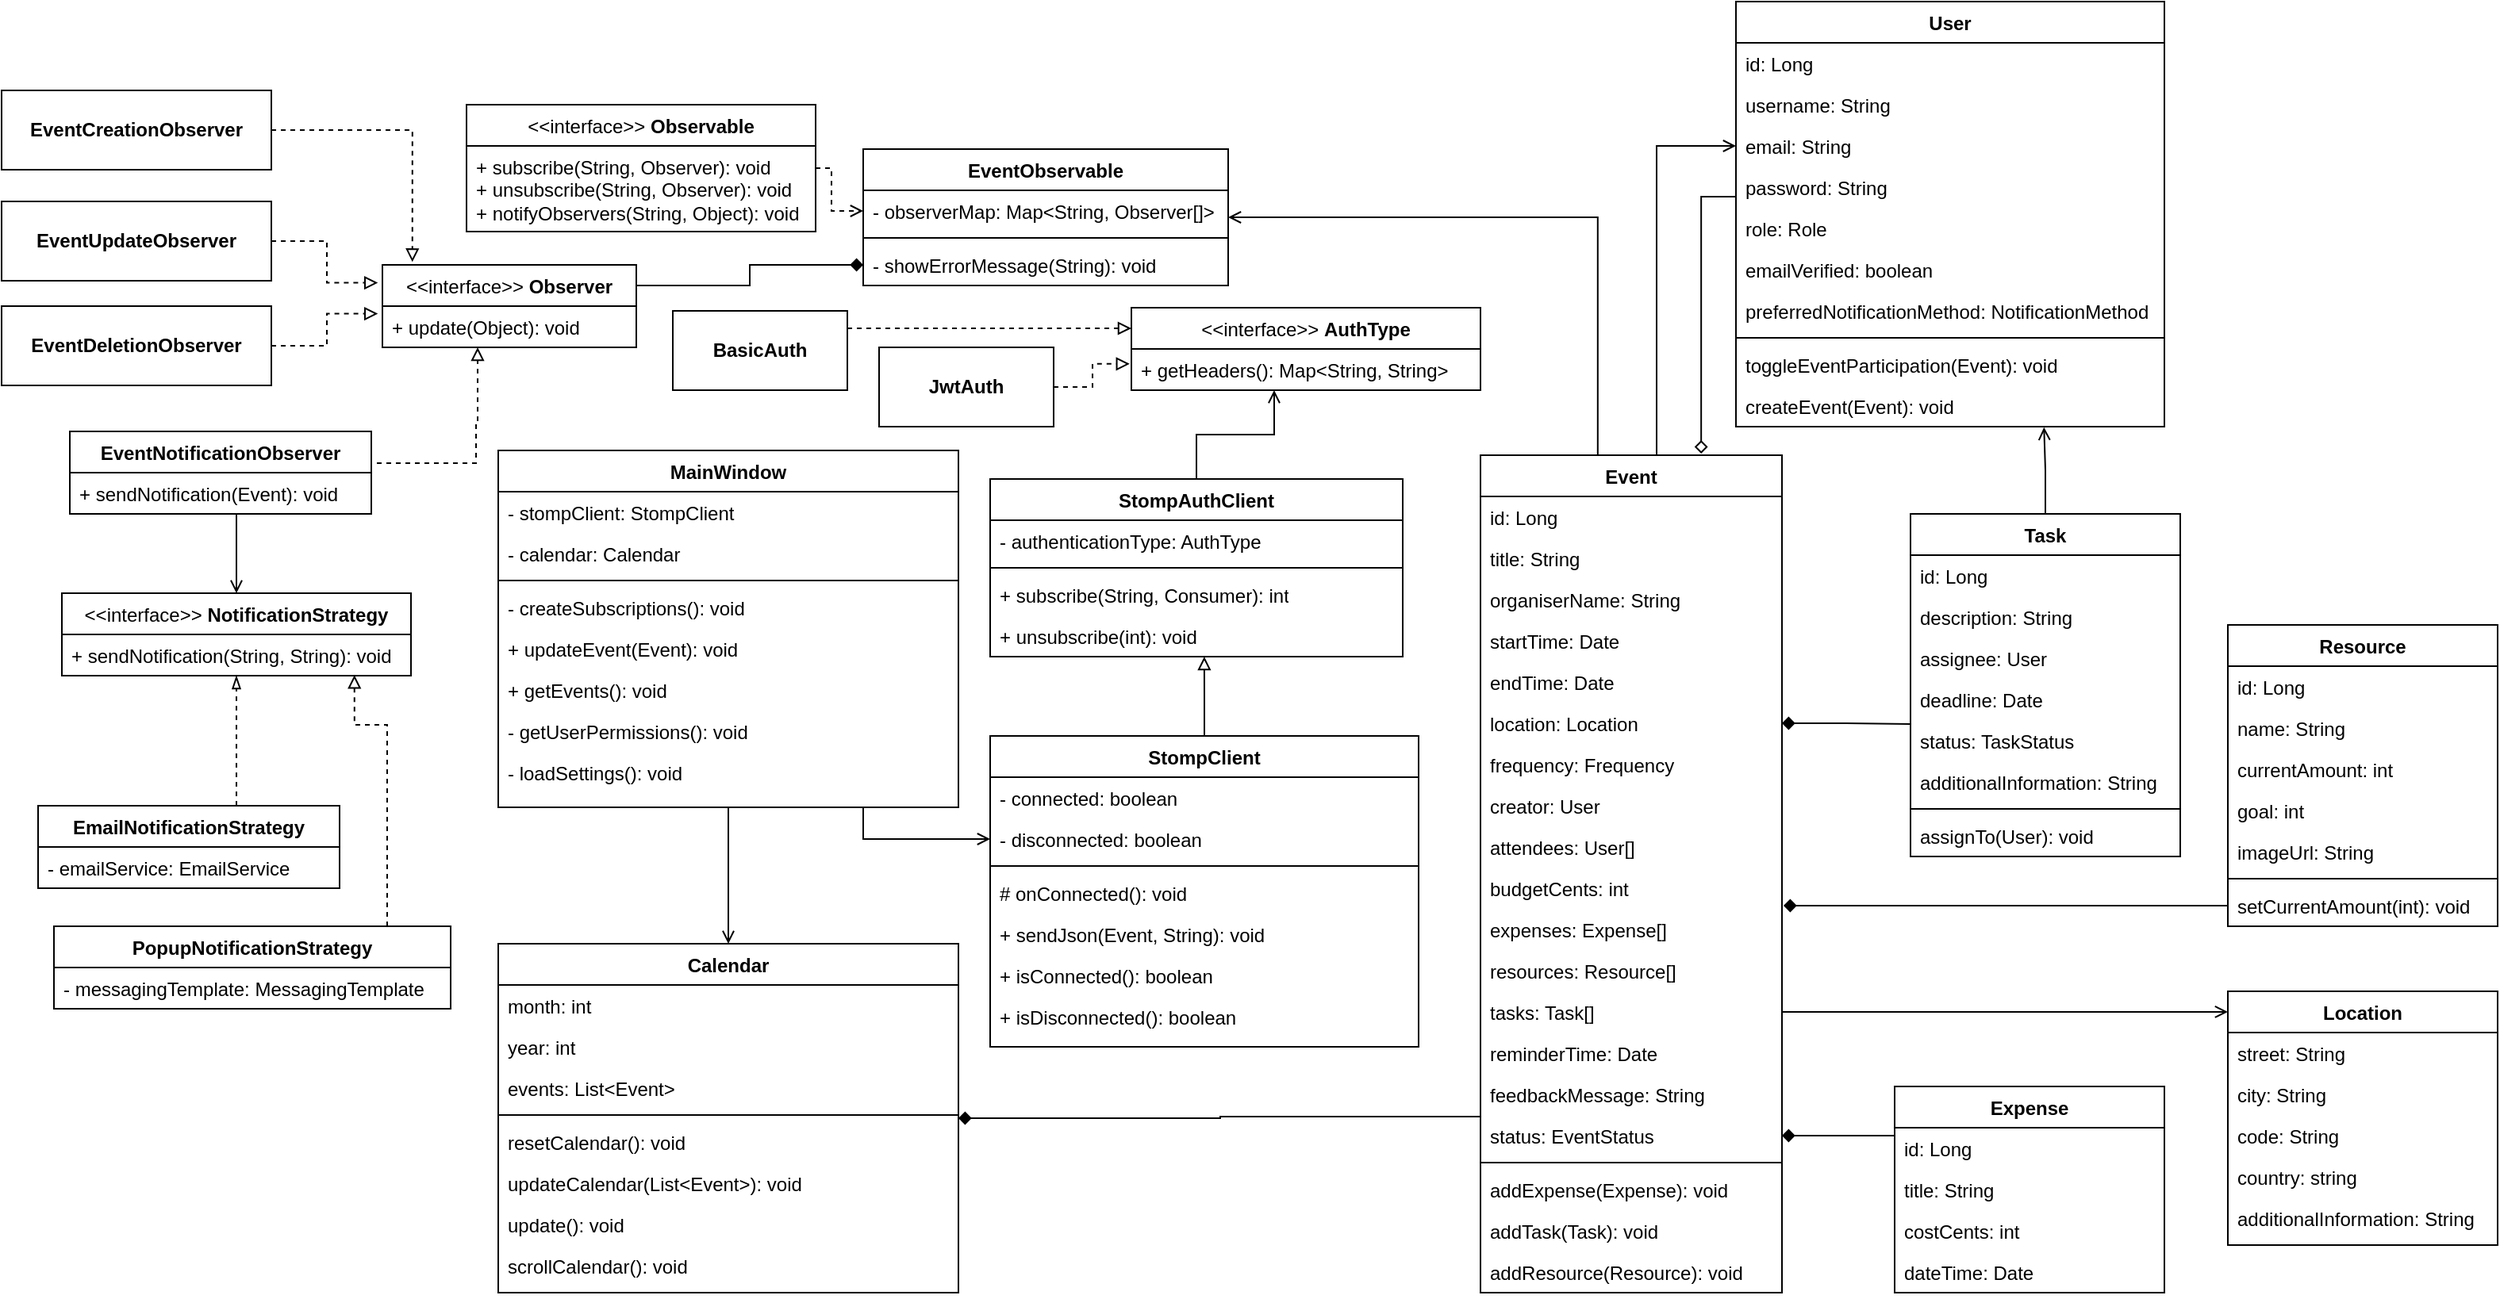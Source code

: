 <mxfile version="26.0.10">
  <diagram id="C5RBs43oDa-KdzZeNtuy" name="Page-1">
    <mxGraphModel dx="2399" dy="1800" grid="1" gridSize="10" guides="1" tooltips="1" connect="1" arrows="1" fold="1" page="1" pageScale="1" pageWidth="827" pageHeight="1169" math="0" shadow="0">
      <root>
        <mxCell id="WIyWlLk6GJQsqaUBKTNV-0" />
        <mxCell id="WIyWlLk6GJQsqaUBKTNV-1" parent="WIyWlLk6GJQsqaUBKTNV-0" />
        <mxCell id="zkfFHV4jXpPFQw0GAbJ--0" value="User" style="swimlane;fontStyle=1;align=center;verticalAlign=top;childLayout=stackLayout;horizontal=1;startSize=26;horizontalStack=0;resizeParent=1;resizeLast=0;collapsible=1;marginBottom=0;rounded=0;shadow=0;strokeWidth=1;" parent="WIyWlLk6GJQsqaUBKTNV-1" vertex="1">
          <mxGeometry x="500" y="-403" width="270" height="268" as="geometry">
            <mxRectangle x="570" y="-370" width="160" height="26" as="alternateBounds" />
          </mxGeometry>
        </mxCell>
        <mxCell id="zkfFHV4jXpPFQw0GAbJ--1" value="id: Long" style="text;align=left;verticalAlign=top;spacingLeft=4;spacingRight=4;overflow=hidden;rotatable=0;points=[[0,0.5],[1,0.5]];portConstraint=eastwest;" parent="zkfFHV4jXpPFQw0GAbJ--0" vertex="1">
          <mxGeometry y="26" width="270" height="26" as="geometry" />
        </mxCell>
        <mxCell id="zkfFHV4jXpPFQw0GAbJ--2" value="username: String" style="text;align=left;verticalAlign=top;spacingLeft=4;spacingRight=4;overflow=hidden;rotatable=0;points=[[0,0.5],[1,0.5]];portConstraint=eastwest;rounded=0;shadow=0;html=0;" parent="zkfFHV4jXpPFQw0GAbJ--0" vertex="1">
          <mxGeometry y="52" width="270" height="26" as="geometry" />
        </mxCell>
        <mxCell id="zkfFHV4jXpPFQw0GAbJ--3" value="email: String" style="text;align=left;verticalAlign=top;spacingLeft=4;spacingRight=4;overflow=hidden;rotatable=0;points=[[0,0.5],[1,0.5]];portConstraint=eastwest;rounded=0;shadow=0;html=0;" parent="zkfFHV4jXpPFQw0GAbJ--0" vertex="1">
          <mxGeometry y="78" width="270" height="26" as="geometry" />
        </mxCell>
        <mxCell id="4mM21U1lzPEmz8vS5IsW-0" value="password: String" style="text;align=left;verticalAlign=top;spacingLeft=4;spacingRight=4;overflow=hidden;rotatable=0;points=[[0,0.5],[1,0.5]];portConstraint=eastwest;rounded=0;shadow=0;html=0;" parent="zkfFHV4jXpPFQw0GAbJ--0" vertex="1">
          <mxGeometry y="104" width="270" height="26" as="geometry" />
        </mxCell>
        <mxCell id="4mM21U1lzPEmz8vS5IsW-1" value="role: Role" style="text;align=left;verticalAlign=top;spacingLeft=4;spacingRight=4;overflow=hidden;rotatable=0;points=[[0,0.5],[1,0.5]];portConstraint=eastwest;rounded=0;shadow=0;html=0;" parent="zkfFHV4jXpPFQw0GAbJ--0" vertex="1">
          <mxGeometry y="130" width="270" height="26" as="geometry" />
        </mxCell>
        <mxCell id="4mM21U1lzPEmz8vS5IsW-2" value="emailVerified: boolean" style="text;align=left;verticalAlign=top;spacingLeft=4;spacingRight=4;overflow=hidden;rotatable=0;points=[[0,0.5],[1,0.5]];portConstraint=eastwest;rounded=0;shadow=0;html=0;" parent="zkfFHV4jXpPFQw0GAbJ--0" vertex="1">
          <mxGeometry y="156" width="270" height="26" as="geometry" />
        </mxCell>
        <mxCell id="nwbpdE6zGNJVcm61ZE27-0" value="preferredNotificationMethod: NotificationMethod&#xa;" style="text;align=left;verticalAlign=top;spacingLeft=4;spacingRight=4;overflow=hidden;rotatable=0;points=[[0,0.5],[1,0.5]];portConstraint=eastwest;rounded=0;shadow=0;html=0;" parent="zkfFHV4jXpPFQw0GAbJ--0" vertex="1">
          <mxGeometry y="182" width="270" height="26" as="geometry" />
        </mxCell>
        <mxCell id="4mM21U1lzPEmz8vS5IsW-81" value="" style="line;strokeWidth=1;fillColor=none;align=left;verticalAlign=middle;spacingTop=-1;spacingLeft=3;spacingRight=3;rotatable=0;labelPosition=right;points=[];portConstraint=eastwest;" parent="zkfFHV4jXpPFQw0GAbJ--0" vertex="1">
          <mxGeometry y="208" width="270" height="8" as="geometry" />
        </mxCell>
        <mxCell id="4mM21U1lzPEmz8vS5IsW-79" value="toggleEventParticipation(Event): void" style="text;align=left;verticalAlign=top;spacingLeft=4;spacingRight=4;overflow=hidden;rotatable=0;points=[[0,0.5],[1,0.5]];portConstraint=eastwest;rounded=0;shadow=0;html=0;" parent="zkfFHV4jXpPFQw0GAbJ--0" vertex="1">
          <mxGeometry y="216" width="270" height="26" as="geometry" />
        </mxCell>
        <mxCell id="4mM21U1lzPEmz8vS5IsW-84" value="createEvent(Event): void" style="text;align=left;verticalAlign=top;spacingLeft=4;spacingRight=4;overflow=hidden;rotatable=0;points=[[0,0.5],[1,0.5]];portConstraint=eastwest;rounded=0;shadow=0;html=0;" parent="zkfFHV4jXpPFQw0GAbJ--0" vertex="1">
          <mxGeometry y="242" width="270" height="26" as="geometry" />
        </mxCell>
        <mxCell id="nwbpdE6zGNJVcm61ZE27-65" style="edgeStyle=orthogonalEdgeStyle;rounded=0;orthogonalLoop=1;jettySize=auto;html=1;entryX=0;entryY=0.5;entryDx=0;entryDy=0;endArrow=open;endFill=0;" parent="WIyWlLk6GJQsqaUBKTNV-1" source="zkfFHV4jXpPFQw0GAbJ--17" target="zkfFHV4jXpPFQw0GAbJ--3" edge="1">
          <mxGeometry relative="1" as="geometry">
            <Array as="points">
              <mxPoint x="450" y="-312" />
            </Array>
          </mxGeometry>
        </mxCell>
        <mxCell id="zkfFHV4jXpPFQw0GAbJ--17" value="Event" style="swimlane;fontStyle=1;align=center;verticalAlign=top;childLayout=stackLayout;horizontal=1;startSize=26;horizontalStack=0;resizeParent=1;resizeLast=0;collapsible=1;marginBottom=0;rounded=0;shadow=0;strokeWidth=1;" parent="WIyWlLk6GJQsqaUBKTNV-1" vertex="1">
          <mxGeometry x="339" y="-117" width="190" height="528" as="geometry">
            <mxRectangle x="550" y="140" width="160" height="26" as="alternateBounds" />
          </mxGeometry>
        </mxCell>
        <mxCell id="zkfFHV4jXpPFQw0GAbJ--18" value="id: Long" style="text;align=left;verticalAlign=top;spacingLeft=4;spacingRight=4;overflow=hidden;rotatable=0;points=[[0,0.5],[1,0.5]];portConstraint=eastwest;" parent="zkfFHV4jXpPFQw0GAbJ--17" vertex="1">
          <mxGeometry y="26" width="190" height="26" as="geometry" />
        </mxCell>
        <mxCell id="zkfFHV4jXpPFQw0GAbJ--19" value="title: String" style="text;align=left;verticalAlign=top;spacingLeft=4;spacingRight=4;overflow=hidden;rotatable=0;points=[[0,0.5],[1,0.5]];portConstraint=eastwest;rounded=0;shadow=0;html=0;" parent="zkfFHV4jXpPFQw0GAbJ--17" vertex="1">
          <mxGeometry y="52" width="190" height="26" as="geometry" />
        </mxCell>
        <mxCell id="4mM21U1lzPEmz8vS5IsW-23" value="organiserName: String" style="text;align=left;verticalAlign=top;spacingLeft=4;spacingRight=4;overflow=hidden;rotatable=0;points=[[0,0.5],[1,0.5]];portConstraint=eastwest;rounded=0;shadow=0;html=0;" parent="zkfFHV4jXpPFQw0GAbJ--17" vertex="1">
          <mxGeometry y="78" width="190" height="26" as="geometry" />
        </mxCell>
        <mxCell id="zkfFHV4jXpPFQw0GAbJ--20" value="startTime: Date" style="text;align=left;verticalAlign=top;spacingLeft=4;spacingRight=4;overflow=hidden;rotatable=0;points=[[0,0.5],[1,0.5]];portConstraint=eastwest;rounded=0;shadow=0;html=0;" parent="zkfFHV4jXpPFQw0GAbJ--17" vertex="1">
          <mxGeometry y="104" width="190" height="26" as="geometry" />
        </mxCell>
        <mxCell id="zkfFHV4jXpPFQw0GAbJ--21" value="endTime: Date" style="text;align=left;verticalAlign=top;spacingLeft=4;spacingRight=4;overflow=hidden;rotatable=0;points=[[0,0.5],[1,0.5]];portConstraint=eastwest;rounded=0;shadow=0;html=0;" parent="zkfFHV4jXpPFQw0GAbJ--17" vertex="1">
          <mxGeometry y="130" width="190" height="26" as="geometry" />
        </mxCell>
        <mxCell id="4mM21U1lzPEmz8vS5IsW-100" value="location: Location" style="text;align=left;verticalAlign=top;spacingLeft=4;spacingRight=4;overflow=hidden;rotatable=0;points=[[0,0.5],[1,0.5]];portConstraint=eastwest;rounded=0;shadow=0;html=0;" parent="zkfFHV4jXpPFQw0GAbJ--17" vertex="1">
          <mxGeometry y="156" width="190" height="26" as="geometry" />
        </mxCell>
        <mxCell id="zkfFHV4jXpPFQw0GAbJ--22" value="frequency: Frequency" style="text;align=left;verticalAlign=top;spacingLeft=4;spacingRight=4;overflow=hidden;rotatable=0;points=[[0,0.5],[1,0.5]];portConstraint=eastwest;rounded=0;shadow=0;html=0;" parent="zkfFHV4jXpPFQw0GAbJ--17" vertex="1">
          <mxGeometry y="182" width="190" height="26" as="geometry" />
        </mxCell>
        <mxCell id="4mM21U1lzPEmz8vS5IsW-93" value="creator: User" style="text;align=left;verticalAlign=top;spacingLeft=4;spacingRight=4;overflow=hidden;rotatable=0;points=[[0,0.5],[1,0.5]];portConstraint=eastwest;rounded=0;shadow=0;html=0;" parent="zkfFHV4jXpPFQw0GAbJ--17" vertex="1">
          <mxGeometry y="208" width="190" height="26" as="geometry" />
        </mxCell>
        <mxCell id="4mM21U1lzPEmz8vS5IsW-95" value="attendees: User[]&#xa;" style="text;align=left;verticalAlign=top;spacingLeft=4;spacingRight=4;overflow=hidden;rotatable=0;points=[[0,0.5],[1,0.5]];portConstraint=eastwest;rounded=0;shadow=0;html=0;" parent="zkfFHV4jXpPFQw0GAbJ--17" vertex="1">
          <mxGeometry y="234" width="190" height="26" as="geometry" />
        </mxCell>
        <mxCell id="4mM21U1lzPEmz8vS5IsW-21" value="budgetCents: int" style="text;align=left;verticalAlign=top;spacingLeft=4;spacingRight=4;overflow=hidden;rotatable=0;points=[[0,0.5],[1,0.5]];portConstraint=eastwest;rounded=0;shadow=0;html=0;" parent="zkfFHV4jXpPFQw0GAbJ--17" vertex="1">
          <mxGeometry y="260" width="190" height="26" as="geometry" />
        </mxCell>
        <mxCell id="4mM21U1lzPEmz8vS5IsW-96" value="expenses: Expense[]" style="text;align=left;verticalAlign=top;spacingLeft=4;spacingRight=4;overflow=hidden;rotatable=0;points=[[0,0.5],[1,0.5]];portConstraint=eastwest;rounded=0;shadow=0;html=0;" parent="zkfFHV4jXpPFQw0GAbJ--17" vertex="1">
          <mxGeometry y="286" width="190" height="26" as="geometry" />
        </mxCell>
        <mxCell id="4mM21U1lzPEmz8vS5IsW-97" value="resources: Resource[]" style="text;align=left;verticalAlign=top;spacingLeft=4;spacingRight=4;overflow=hidden;rotatable=0;points=[[0,0.5],[1,0.5]];portConstraint=eastwest;rounded=0;shadow=0;html=0;" parent="zkfFHV4jXpPFQw0GAbJ--17" vertex="1">
          <mxGeometry y="312" width="190" height="26" as="geometry" />
        </mxCell>
        <mxCell id="4mM21U1lzPEmz8vS5IsW-98" value="tasks: Task[]" style="text;align=left;verticalAlign=top;spacingLeft=4;spacingRight=4;overflow=hidden;rotatable=0;points=[[0,0.5],[1,0.5]];portConstraint=eastwest;rounded=0;shadow=0;html=0;" parent="zkfFHV4jXpPFQw0GAbJ--17" vertex="1">
          <mxGeometry y="338" width="190" height="26" as="geometry" />
        </mxCell>
        <mxCell id="4mM21U1lzPEmz8vS5IsW-26" value="reminderTime: Date" style="text;align=left;verticalAlign=top;spacingLeft=4;spacingRight=4;overflow=hidden;rotatable=0;points=[[0,0.5],[1,0.5]];portConstraint=eastwest;rounded=0;shadow=0;html=0;" parent="zkfFHV4jXpPFQw0GAbJ--17" vertex="1">
          <mxGeometry y="364" width="190" height="26" as="geometry" />
        </mxCell>
        <mxCell id="4mM21U1lzPEmz8vS5IsW-27" value="feedbackMessage: String" style="text;align=left;verticalAlign=top;spacingLeft=4;spacingRight=4;overflow=hidden;rotatable=0;points=[[0,0.5],[1,0.5]];portConstraint=eastwest;rounded=0;shadow=0;html=0;" parent="zkfFHV4jXpPFQw0GAbJ--17" vertex="1">
          <mxGeometry y="390" width="190" height="26" as="geometry" />
        </mxCell>
        <mxCell id="4mM21U1lzPEmz8vS5IsW-28" value="status: EventStatus" style="text;align=left;verticalAlign=top;spacingLeft=4;spacingRight=4;overflow=hidden;rotatable=0;points=[[0,0.5],[1,0.5]];portConstraint=eastwest;rounded=0;shadow=0;html=0;" parent="zkfFHV4jXpPFQw0GAbJ--17" vertex="1">
          <mxGeometry y="416" width="190" height="26" as="geometry" />
        </mxCell>
        <mxCell id="4mM21U1lzPEmz8vS5IsW-88" value="" style="line;strokeWidth=1;fillColor=none;align=left;verticalAlign=middle;spacingTop=-1;spacingLeft=3;spacingRight=3;rotatable=0;labelPosition=right;points=[];portConstraint=eastwest;" parent="zkfFHV4jXpPFQw0GAbJ--17" vertex="1">
          <mxGeometry y="442" width="190" height="8" as="geometry" />
        </mxCell>
        <mxCell id="4mM21U1lzPEmz8vS5IsW-87" value="addExpense(Expense): void" style="text;align=left;verticalAlign=top;spacingLeft=4;spacingRight=4;overflow=hidden;rotatable=0;points=[[0,0.5],[1,0.5]];portConstraint=eastwest;rounded=0;shadow=0;html=0;" parent="zkfFHV4jXpPFQw0GAbJ--17" vertex="1">
          <mxGeometry y="450" width="190" height="26" as="geometry" />
        </mxCell>
        <mxCell id="4mM21U1lzPEmz8vS5IsW-89" value="addTask(Task): void" style="text;align=left;verticalAlign=top;spacingLeft=4;spacingRight=4;overflow=hidden;rotatable=0;points=[[0,0.5],[1,0.5]];portConstraint=eastwest;rounded=0;shadow=0;html=0;" parent="zkfFHV4jXpPFQw0GAbJ--17" vertex="1">
          <mxGeometry y="476" width="190" height="26" as="geometry" />
        </mxCell>
        <mxCell id="4mM21U1lzPEmz8vS5IsW-90" value="addResource(Resource): void" style="text;align=left;verticalAlign=top;spacingLeft=4;spacingRight=4;overflow=hidden;rotatable=0;points=[[0,0.5],[1,0.5]];portConstraint=eastwest;rounded=0;shadow=0;html=0;" parent="zkfFHV4jXpPFQw0GAbJ--17" vertex="1">
          <mxGeometry y="502" width="190" height="26" as="geometry" />
        </mxCell>
        <mxCell id="zkfFHV4jXpPFQw0GAbJ--26" value="" style="endArrow=diamond;shadow=0;strokeWidth=1;rounded=0;curved=0;endFill=0;edgeStyle=elbowEdgeStyle;elbow=vertical;startArrow=none;startFill=0;entryX=0.732;entryY=-0.002;entryDx=0;entryDy=0;entryPerimeter=0;" parent="WIyWlLk6GJQsqaUBKTNV-1" target="zkfFHV4jXpPFQw0GAbJ--17" edge="1">
          <mxGeometry x="0.5" y="41" relative="1" as="geometry">
            <mxPoint x="500" y="-280" as="sourcePoint" />
            <mxPoint x="540" y="192" as="targetPoint" />
            <mxPoint x="-40" y="32" as="offset" />
            <Array as="points">
              <mxPoint x="490" y="-280" />
            </Array>
          </mxGeometry>
        </mxCell>
        <mxCell id="4mM21U1lzPEmz8vS5IsW-12" value="Location" style="swimlane;fontStyle=1;align=center;verticalAlign=top;childLayout=stackLayout;horizontal=1;startSize=26;horizontalStack=0;resizeParent=1;resizeLast=0;collapsible=1;marginBottom=0;rounded=0;shadow=0;strokeWidth=1;" parent="WIyWlLk6GJQsqaUBKTNV-1" vertex="1">
          <mxGeometry x="810" y="221" width="170" height="160" as="geometry">
            <mxRectangle x="550" y="140" width="160" height="26" as="alternateBounds" />
          </mxGeometry>
        </mxCell>
        <mxCell id="4mM21U1lzPEmz8vS5IsW-13" value="street: String" style="text;align=left;verticalAlign=top;spacingLeft=4;spacingRight=4;overflow=hidden;rotatable=0;points=[[0,0.5],[1,0.5]];portConstraint=eastwest;" parent="4mM21U1lzPEmz8vS5IsW-12" vertex="1">
          <mxGeometry y="26" width="170" height="26" as="geometry" />
        </mxCell>
        <mxCell id="4mM21U1lzPEmz8vS5IsW-14" value="city: String" style="text;align=left;verticalAlign=top;spacingLeft=4;spacingRight=4;overflow=hidden;rotatable=0;points=[[0,0.5],[1,0.5]];portConstraint=eastwest;rounded=0;shadow=0;html=0;" parent="4mM21U1lzPEmz8vS5IsW-12" vertex="1">
          <mxGeometry y="52" width="170" height="26" as="geometry" />
        </mxCell>
        <mxCell id="4mM21U1lzPEmz8vS5IsW-16" value="code: String" style="text;align=left;verticalAlign=top;spacingLeft=4;spacingRight=4;overflow=hidden;rotatable=0;points=[[0,0.5],[1,0.5]];portConstraint=eastwest;rounded=0;shadow=0;html=0;" parent="4mM21U1lzPEmz8vS5IsW-12" vertex="1">
          <mxGeometry y="78" width="170" height="26" as="geometry" />
        </mxCell>
        <mxCell id="4mM21U1lzPEmz8vS5IsW-17" value="country: string" style="text;align=left;verticalAlign=top;spacingLeft=4;spacingRight=4;overflow=hidden;rotatable=0;points=[[0,0.5],[1,0.5]];portConstraint=eastwest;rounded=0;shadow=0;html=0;" parent="4mM21U1lzPEmz8vS5IsW-12" vertex="1">
          <mxGeometry y="104" width="170" height="26" as="geometry" />
        </mxCell>
        <mxCell id="4mM21U1lzPEmz8vS5IsW-15" value="additionalInformation: String" style="text;align=left;verticalAlign=top;spacingLeft=4;spacingRight=4;overflow=hidden;rotatable=0;points=[[0,0.5],[1,0.5]];portConstraint=eastwest;rounded=0;shadow=0;html=0;" parent="4mM21U1lzPEmz8vS5IsW-12" vertex="1">
          <mxGeometry y="130" width="170" height="26" as="geometry" />
        </mxCell>
        <mxCell id="4mM21U1lzPEmz8vS5IsW-32" value="Resource" style="swimlane;fontStyle=1;align=center;verticalAlign=top;childLayout=stackLayout;horizontal=1;startSize=26;horizontalStack=0;resizeParent=1;resizeLast=0;collapsible=1;marginBottom=0;rounded=0;shadow=0;strokeWidth=1;" parent="WIyWlLk6GJQsqaUBKTNV-1" vertex="1">
          <mxGeometry x="810" y="-10" width="170" height="190" as="geometry">
            <mxRectangle x="550" y="140" width="160" height="26" as="alternateBounds" />
          </mxGeometry>
        </mxCell>
        <mxCell id="4mM21U1lzPEmz8vS5IsW-33" value="id: Long" style="text;align=left;verticalAlign=top;spacingLeft=4;spacingRight=4;overflow=hidden;rotatable=0;points=[[0,0.5],[1,0.5]];portConstraint=eastwest;" parent="4mM21U1lzPEmz8vS5IsW-32" vertex="1">
          <mxGeometry y="26" width="170" height="26" as="geometry" />
        </mxCell>
        <mxCell id="4mM21U1lzPEmz8vS5IsW-34" value="name: String" style="text;align=left;verticalAlign=top;spacingLeft=4;spacingRight=4;overflow=hidden;rotatable=0;points=[[0,0.5],[1,0.5]];portConstraint=eastwest;rounded=0;shadow=0;html=0;" parent="4mM21U1lzPEmz8vS5IsW-32" vertex="1">
          <mxGeometry y="52" width="170" height="26" as="geometry" />
        </mxCell>
        <mxCell id="4mM21U1lzPEmz8vS5IsW-35" value="currentAmount: int" style="text;align=left;verticalAlign=top;spacingLeft=4;spacingRight=4;overflow=hidden;rotatable=0;points=[[0,0.5],[1,0.5]];portConstraint=eastwest;rounded=0;shadow=0;html=0;" parent="4mM21U1lzPEmz8vS5IsW-32" vertex="1">
          <mxGeometry y="78" width="170" height="26" as="geometry" />
        </mxCell>
        <mxCell id="4mM21U1lzPEmz8vS5IsW-36" value="goal: int" style="text;align=left;verticalAlign=top;spacingLeft=4;spacingRight=4;overflow=hidden;rotatable=0;points=[[0,0.5],[1,0.5]];portConstraint=eastwest;rounded=0;shadow=0;html=0;" parent="4mM21U1lzPEmz8vS5IsW-32" vertex="1">
          <mxGeometry y="104" width="170" height="26" as="geometry" />
        </mxCell>
        <mxCell id="4mM21U1lzPEmz8vS5IsW-37" value="imageUrl: String" style="text;align=left;verticalAlign=top;spacingLeft=4;spacingRight=4;overflow=hidden;rotatable=0;points=[[0,0.5],[1,0.5]];portConstraint=eastwest;rounded=0;shadow=0;html=0;" parent="4mM21U1lzPEmz8vS5IsW-32" vertex="1">
          <mxGeometry y="130" width="170" height="26" as="geometry" />
        </mxCell>
        <mxCell id="4mM21U1lzPEmz8vS5IsW-86" value="" style="line;strokeWidth=1;fillColor=none;align=left;verticalAlign=middle;spacingTop=-1;spacingLeft=3;spacingRight=3;rotatable=0;labelPosition=right;points=[];portConstraint=eastwest;" parent="4mM21U1lzPEmz8vS5IsW-32" vertex="1">
          <mxGeometry y="156" width="170" height="8" as="geometry" />
        </mxCell>
        <mxCell id="nwbpdE6zGNJVcm61ZE27-72" style="edgeStyle=orthogonalEdgeStyle;rounded=0;orthogonalLoop=1;jettySize=auto;html=1;endArrow=diamond;startFill=0;endFill=1;" parent="4mM21U1lzPEmz8vS5IsW-32" source="4mM21U1lzPEmz8vS5IsW-85" edge="1">
          <mxGeometry relative="1" as="geometry">
            <mxPoint x="-280" y="177" as="targetPoint" />
          </mxGeometry>
        </mxCell>
        <mxCell id="4mM21U1lzPEmz8vS5IsW-85" value="setCurrentAmount(int): void" style="text;align=left;verticalAlign=top;spacingLeft=4;spacingRight=4;overflow=hidden;rotatable=0;points=[[0,0.5],[1,0.5]];portConstraint=eastwest;rounded=0;shadow=0;html=0;" parent="4mM21U1lzPEmz8vS5IsW-32" vertex="1">
          <mxGeometry y="164" width="170" height="26" as="geometry" />
        </mxCell>
        <mxCell id="4mM21U1lzPEmz8vS5IsW-41" value="Expense" style="swimlane;fontStyle=1;align=center;verticalAlign=top;childLayout=stackLayout;horizontal=1;startSize=26;horizontalStack=0;resizeParent=1;resizeLast=0;collapsible=1;marginBottom=0;rounded=0;shadow=0;strokeWidth=1;" parent="WIyWlLk6GJQsqaUBKTNV-1" vertex="1">
          <mxGeometry x="600" y="281" width="170" height="130" as="geometry">
            <mxRectangle x="550" y="140" width="160" height="26" as="alternateBounds" />
          </mxGeometry>
        </mxCell>
        <mxCell id="4mM21U1lzPEmz8vS5IsW-42" value="id: Long" style="text;align=left;verticalAlign=top;spacingLeft=4;spacingRight=4;overflow=hidden;rotatable=0;points=[[0,0.5],[1,0.5]];portConstraint=eastwest;" parent="4mM21U1lzPEmz8vS5IsW-41" vertex="1">
          <mxGeometry y="26" width="170" height="26" as="geometry" />
        </mxCell>
        <mxCell id="4mM21U1lzPEmz8vS5IsW-43" value="title: String" style="text;align=left;verticalAlign=top;spacingLeft=4;spacingRight=4;overflow=hidden;rotatable=0;points=[[0,0.5],[1,0.5]];portConstraint=eastwest;rounded=0;shadow=0;html=0;" parent="4mM21U1lzPEmz8vS5IsW-41" vertex="1">
          <mxGeometry y="52" width="170" height="26" as="geometry" />
        </mxCell>
        <mxCell id="4mM21U1lzPEmz8vS5IsW-44" value="costCents: int" style="text;align=left;verticalAlign=top;spacingLeft=4;spacingRight=4;overflow=hidden;rotatable=0;points=[[0,0.5],[1,0.5]];portConstraint=eastwest;rounded=0;shadow=0;html=0;" parent="4mM21U1lzPEmz8vS5IsW-41" vertex="1">
          <mxGeometry y="78" width="170" height="26" as="geometry" />
        </mxCell>
        <mxCell id="4mM21U1lzPEmz8vS5IsW-45" value="dateTime: Date" style="text;align=left;verticalAlign=top;spacingLeft=4;spacingRight=4;overflow=hidden;rotatable=0;points=[[0,0.5],[1,0.5]];portConstraint=eastwest;rounded=0;shadow=0;html=0;" parent="4mM21U1lzPEmz8vS5IsW-41" vertex="1">
          <mxGeometry y="104" width="170" height="26" as="geometry" />
        </mxCell>
        <mxCell id="4mM21U1lzPEmz8vS5IsW-48" value="Task&#xa;" style="swimlane;fontStyle=1;align=center;verticalAlign=top;childLayout=stackLayout;horizontal=1;startSize=26;horizontalStack=0;resizeParent=1;resizeLast=0;collapsible=1;marginBottom=0;rounded=0;shadow=0;strokeWidth=1;" parent="WIyWlLk6GJQsqaUBKTNV-1" vertex="1">
          <mxGeometry x="610" y="-80" width="170" height="216" as="geometry">
            <mxRectangle x="550" y="140" width="160" height="26" as="alternateBounds" />
          </mxGeometry>
        </mxCell>
        <mxCell id="4mM21U1lzPEmz8vS5IsW-49" value="id: Long" style="text;align=left;verticalAlign=top;spacingLeft=4;spacingRight=4;overflow=hidden;rotatable=0;points=[[0,0.5],[1,0.5]];portConstraint=eastwest;" parent="4mM21U1lzPEmz8vS5IsW-48" vertex="1">
          <mxGeometry y="26" width="170" height="26" as="geometry" />
        </mxCell>
        <mxCell id="4mM21U1lzPEmz8vS5IsW-50" value="description: String" style="text;align=left;verticalAlign=top;spacingLeft=4;spacingRight=4;overflow=hidden;rotatable=0;points=[[0,0.5],[1,0.5]];portConstraint=eastwest;rounded=0;shadow=0;html=0;" parent="4mM21U1lzPEmz8vS5IsW-48" vertex="1">
          <mxGeometry y="52" width="170" height="26" as="geometry" />
        </mxCell>
        <mxCell id="4mM21U1lzPEmz8vS5IsW-99" value="assignee: User" style="text;align=left;verticalAlign=top;spacingLeft=4;spacingRight=4;overflow=hidden;rotatable=0;points=[[0,0.5],[1,0.5]];portConstraint=eastwest;rounded=0;shadow=0;html=0;" parent="4mM21U1lzPEmz8vS5IsW-48" vertex="1">
          <mxGeometry y="78" width="170" height="26" as="geometry" />
        </mxCell>
        <mxCell id="4mM21U1lzPEmz8vS5IsW-51" value="deadline: Date" style="text;align=left;verticalAlign=top;spacingLeft=4;spacingRight=4;overflow=hidden;rotatable=0;points=[[0,0.5],[1,0.5]];portConstraint=eastwest;rounded=0;shadow=0;html=0;" parent="4mM21U1lzPEmz8vS5IsW-48" vertex="1">
          <mxGeometry y="104" width="170" height="26" as="geometry" />
        </mxCell>
        <mxCell id="4mM21U1lzPEmz8vS5IsW-52" value="status: TaskStatus" style="text;align=left;verticalAlign=top;spacingLeft=4;spacingRight=4;overflow=hidden;rotatable=0;points=[[0,0.5],[1,0.5]];portConstraint=eastwest;rounded=0;shadow=0;html=0;" parent="4mM21U1lzPEmz8vS5IsW-48" vertex="1">
          <mxGeometry y="130" width="170" height="26" as="geometry" />
        </mxCell>
        <mxCell id="4mM21U1lzPEmz8vS5IsW-57" value="additionalInformation: String" style="text;align=left;verticalAlign=top;spacingLeft=4;spacingRight=4;overflow=hidden;rotatable=0;points=[[0,0.5],[1,0.5]];portConstraint=eastwest;rounded=0;shadow=0;html=0;" parent="4mM21U1lzPEmz8vS5IsW-48" vertex="1">
          <mxGeometry y="156" width="170" height="26" as="geometry" />
        </mxCell>
        <mxCell id="4mM21U1lzPEmz8vS5IsW-83" value="" style="line;strokeWidth=1;fillColor=none;align=left;verticalAlign=middle;spacingTop=-1;spacingLeft=3;spacingRight=3;rotatable=0;labelPosition=right;points=[];portConstraint=eastwest;" parent="4mM21U1lzPEmz8vS5IsW-48" vertex="1">
          <mxGeometry y="182" width="170" height="8" as="geometry" />
        </mxCell>
        <mxCell id="4mM21U1lzPEmz8vS5IsW-82" value="assignTo(User): void" style="text;align=left;verticalAlign=top;spacingLeft=4;spacingRight=4;overflow=hidden;rotatable=0;points=[[0,0.5],[1,0.5]];portConstraint=eastwest;rounded=0;shadow=0;html=0;" parent="4mM21U1lzPEmz8vS5IsW-48" vertex="1">
          <mxGeometry y="190" width="170" height="26" as="geometry" />
        </mxCell>
        <mxCell id="4mM21U1lzPEmz8vS5IsW-104" value="StompClient" style="swimlane;fontStyle=1;align=center;verticalAlign=top;childLayout=stackLayout;horizontal=1;startSize=26;horizontalStack=0;resizeParent=1;resizeLast=0;collapsible=1;marginBottom=0;rounded=0;shadow=0;strokeWidth=1;" parent="WIyWlLk6GJQsqaUBKTNV-1" vertex="1">
          <mxGeometry x="30" y="60" width="270" height="196" as="geometry">
            <mxRectangle x="550" y="140" width="160" height="26" as="alternateBounds" />
          </mxGeometry>
        </mxCell>
        <mxCell id="4mM21U1lzPEmz8vS5IsW-105" value="- connected: boolean" style="text;align=left;verticalAlign=top;spacingLeft=4;spacingRight=4;overflow=hidden;rotatable=0;points=[[0,0.5],[1,0.5]];portConstraint=eastwest;" parent="4mM21U1lzPEmz8vS5IsW-104" vertex="1">
          <mxGeometry y="26" width="270" height="26" as="geometry" />
        </mxCell>
        <mxCell id="4mM21U1lzPEmz8vS5IsW-106" value="- disconnected: boolean" style="text;align=left;verticalAlign=top;spacingLeft=4;spacingRight=4;overflow=hidden;rotatable=0;points=[[0,0.5],[1,0.5]];portConstraint=eastwest;rounded=0;shadow=0;html=0;" parent="4mM21U1lzPEmz8vS5IsW-104" vertex="1">
          <mxGeometry y="52" width="270" height="26" as="geometry" />
        </mxCell>
        <mxCell id="4mM21U1lzPEmz8vS5IsW-110" value="" style="line;strokeWidth=1;fillColor=none;align=left;verticalAlign=middle;spacingTop=-1;spacingLeft=3;spacingRight=3;rotatable=0;labelPosition=right;points=[];portConstraint=eastwest;" parent="4mM21U1lzPEmz8vS5IsW-104" vertex="1">
          <mxGeometry y="78" width="270" height="8" as="geometry" />
        </mxCell>
        <mxCell id="4mM21U1lzPEmz8vS5IsW-109" value="# onConnected(): void" style="text;align=left;verticalAlign=top;spacingLeft=4;spacingRight=4;overflow=hidden;rotatable=0;points=[[0,0.5],[1,0.5]];portConstraint=eastwest;rounded=0;shadow=0;html=0;" parent="4mM21U1lzPEmz8vS5IsW-104" vertex="1">
          <mxGeometry y="86" width="270" height="26" as="geometry" />
        </mxCell>
        <mxCell id="4mM21U1lzPEmz8vS5IsW-108" value="+ sendJson(Event, String): void" style="text;align=left;verticalAlign=top;spacingLeft=4;spacingRight=4;overflow=hidden;rotatable=0;points=[[0,0.5],[1,0.5]];portConstraint=eastwest;rounded=0;shadow=0;html=0;" parent="4mM21U1lzPEmz8vS5IsW-104" vertex="1">
          <mxGeometry y="112" width="270" height="26" as="geometry" />
        </mxCell>
        <mxCell id="4mM21U1lzPEmz8vS5IsW-111" value="+ isConnected(): boolean" style="text;align=left;verticalAlign=top;spacingLeft=4;spacingRight=4;overflow=hidden;rotatable=0;points=[[0,0.5],[1,0.5]];portConstraint=eastwest;rounded=0;shadow=0;html=0;" parent="4mM21U1lzPEmz8vS5IsW-104" vertex="1">
          <mxGeometry y="138" width="270" height="26" as="geometry" />
        </mxCell>
        <mxCell id="4mM21U1lzPEmz8vS5IsW-112" value="+ isDisconnected(): boolean" style="text;align=left;verticalAlign=top;spacingLeft=4;spacingRight=4;overflow=hidden;rotatable=0;points=[[0,0.5],[1,0.5]];portConstraint=eastwest;rounded=0;shadow=0;html=0;" parent="4mM21U1lzPEmz8vS5IsW-104" vertex="1">
          <mxGeometry y="164" width="270" height="26" as="geometry" />
        </mxCell>
        <mxCell id="4mM21U1lzPEmz8vS5IsW-166" style="edgeStyle=orthogonalEdgeStyle;rounded=0;orthogonalLoop=1;jettySize=auto;html=1;entryX=0.5;entryY=0;entryDx=0;entryDy=0;startArrow=none;startFill=0;endArrow=open;endFill=0;" parent="WIyWlLk6GJQsqaUBKTNV-1" source="4mM21U1lzPEmz8vS5IsW-128" target="4mM21U1lzPEmz8vS5IsW-149" edge="1">
          <mxGeometry relative="1" as="geometry" />
        </mxCell>
        <mxCell id="4mM21U1lzPEmz8vS5IsW-128" value="MainWindow" style="swimlane;fontStyle=1;align=center;verticalAlign=top;childLayout=stackLayout;horizontal=1;startSize=26;horizontalStack=0;resizeParent=1;resizeLast=0;collapsible=1;marginBottom=0;rounded=0;shadow=0;strokeWidth=1;" parent="WIyWlLk6GJQsqaUBKTNV-1" vertex="1">
          <mxGeometry x="-280" y="-120" width="290" height="225" as="geometry">
            <mxRectangle x="550" y="140" width="160" height="26" as="alternateBounds" />
          </mxGeometry>
        </mxCell>
        <mxCell id="4mM21U1lzPEmz8vS5IsW-129" value="- stompClient: StompClient" style="text;align=left;verticalAlign=top;spacingLeft=4;spacingRight=4;overflow=hidden;rotatable=0;points=[[0,0.5],[1,0.5]];portConstraint=eastwest;" parent="4mM21U1lzPEmz8vS5IsW-128" vertex="1">
          <mxGeometry y="26" width="290" height="26" as="geometry" />
        </mxCell>
        <mxCell id="4mM21U1lzPEmz8vS5IsW-130" value="- calendar: Calendar" style="text;align=left;verticalAlign=top;spacingLeft=4;spacingRight=4;overflow=hidden;rotatable=0;points=[[0,0.5],[1,0.5]];portConstraint=eastwest;" parent="4mM21U1lzPEmz8vS5IsW-128" vertex="1">
          <mxGeometry y="52" width="290" height="26" as="geometry" />
        </mxCell>
        <mxCell id="4mM21U1lzPEmz8vS5IsW-135" value="" style="line;strokeWidth=1;fillColor=none;align=left;verticalAlign=middle;spacingTop=-1;spacingLeft=3;spacingRight=3;rotatable=0;labelPosition=right;points=[];portConstraint=eastwest;" parent="4mM21U1lzPEmz8vS5IsW-128" vertex="1">
          <mxGeometry y="78" width="290" height="8" as="geometry" />
        </mxCell>
        <mxCell id="4mM21U1lzPEmz8vS5IsW-136" value="- createSubscriptions(): void" style="text;align=left;verticalAlign=top;spacingLeft=4;spacingRight=4;overflow=hidden;rotatable=0;points=[[0,0.5],[1,0.5]];portConstraint=eastwest;rounded=0;shadow=0;html=0;" parent="4mM21U1lzPEmz8vS5IsW-128" vertex="1">
          <mxGeometry y="86" width="290" height="26" as="geometry" />
        </mxCell>
        <mxCell id="4mM21U1lzPEmz8vS5IsW-137" value="+ updateEvent(Event): void" style="text;align=left;verticalAlign=top;spacingLeft=4;spacingRight=4;overflow=hidden;rotatable=0;points=[[0,0.5],[1,0.5]];portConstraint=eastwest;rounded=0;shadow=0;html=0;" parent="4mM21U1lzPEmz8vS5IsW-128" vertex="1">
          <mxGeometry y="112" width="290" height="26" as="geometry" />
        </mxCell>
        <mxCell id="4mM21U1lzPEmz8vS5IsW-138" value="+ getEvents(): void" style="text;align=left;verticalAlign=top;spacingLeft=4;spacingRight=4;overflow=hidden;rotatable=0;points=[[0,0.5],[1,0.5]];portConstraint=eastwest;rounded=0;shadow=0;html=0;" parent="4mM21U1lzPEmz8vS5IsW-128" vertex="1">
          <mxGeometry y="138" width="290" height="26" as="geometry" />
        </mxCell>
        <mxCell id="4mM21U1lzPEmz8vS5IsW-139" value="- getUserPermissions(): void" style="text;align=left;verticalAlign=top;spacingLeft=4;spacingRight=4;overflow=hidden;rotatable=0;points=[[0,0.5],[1,0.5]];portConstraint=eastwest;rounded=0;shadow=0;html=0;" parent="4mM21U1lzPEmz8vS5IsW-128" vertex="1">
          <mxGeometry y="164" width="290" height="26" as="geometry" />
        </mxCell>
        <mxCell id="4mM21U1lzPEmz8vS5IsW-140" value="- loadSettings(): void" style="text;align=left;verticalAlign=top;spacingLeft=4;spacingRight=4;overflow=hidden;rotatable=0;points=[[0,0.5],[1,0.5]];portConstraint=eastwest;rounded=0;shadow=0;html=0;" parent="4mM21U1lzPEmz8vS5IsW-128" vertex="1">
          <mxGeometry y="190" width="290" height="26" as="geometry" />
        </mxCell>
        <mxCell id="4mM21U1lzPEmz8vS5IsW-168" style="edgeStyle=orthogonalEdgeStyle;rounded=0;orthogonalLoop=1;jettySize=auto;html=1;entryX=0;entryY=0.5;entryDx=0;entryDy=0;startArrow=diamond;startFill=1;endArrow=none;" parent="WIyWlLk6GJQsqaUBKTNV-1" source="4mM21U1lzPEmz8vS5IsW-149" target="4mM21U1lzPEmz8vS5IsW-96" edge="1">
          <mxGeometry relative="1" as="geometry">
            <Array as="points">
              <mxPoint x="175" y="301" />
              <mxPoint x="175" y="300" />
              <mxPoint x="339" y="300" />
            </Array>
          </mxGeometry>
        </mxCell>
        <mxCell id="4mM21U1lzPEmz8vS5IsW-149" value="Calendar" style="swimlane;fontStyle=1;align=center;verticalAlign=top;childLayout=stackLayout;horizontal=1;startSize=26;horizontalStack=0;resizeParent=1;resizeLast=0;collapsible=1;marginBottom=0;rounded=0;shadow=0;strokeWidth=1;" parent="WIyWlLk6GJQsqaUBKTNV-1" vertex="1">
          <mxGeometry x="-280" y="191" width="290" height="220" as="geometry">
            <mxRectangle x="550" y="140" width="160" height="26" as="alternateBounds" />
          </mxGeometry>
        </mxCell>
        <mxCell id="4mM21U1lzPEmz8vS5IsW-150" value="month: int" style="text;align=left;verticalAlign=top;spacingLeft=4;spacingRight=4;overflow=hidden;rotatable=0;points=[[0,0.5],[1,0.5]];portConstraint=eastwest;" parent="4mM21U1lzPEmz8vS5IsW-149" vertex="1">
          <mxGeometry y="26" width="290" height="26" as="geometry" />
        </mxCell>
        <mxCell id="4mM21U1lzPEmz8vS5IsW-160" value="year: int" style="text;align=left;verticalAlign=top;spacingLeft=4;spacingRight=4;overflow=hidden;rotatable=0;points=[[0,0.5],[1,0.5]];portConstraint=eastwest;" parent="4mM21U1lzPEmz8vS5IsW-149" vertex="1">
          <mxGeometry y="52" width="290" height="26" as="geometry" />
        </mxCell>
        <mxCell id="4mM21U1lzPEmz8vS5IsW-151" value="events: List&lt;Event&gt;" style="text;align=left;verticalAlign=top;spacingLeft=4;spacingRight=4;overflow=hidden;rotatable=0;points=[[0,0.5],[1,0.5]];portConstraint=eastwest;" parent="4mM21U1lzPEmz8vS5IsW-149" vertex="1">
          <mxGeometry y="78" width="290" height="26" as="geometry" />
        </mxCell>
        <mxCell id="4mM21U1lzPEmz8vS5IsW-152" value="" style="line;strokeWidth=1;fillColor=none;align=left;verticalAlign=middle;spacingTop=-1;spacingLeft=3;spacingRight=3;rotatable=0;labelPosition=right;points=[];portConstraint=eastwest;" parent="4mM21U1lzPEmz8vS5IsW-149" vertex="1">
          <mxGeometry y="104" width="290" height="8" as="geometry" />
        </mxCell>
        <mxCell id="4mM21U1lzPEmz8vS5IsW-153" value="resetCalendar(): void" style="text;align=left;verticalAlign=top;spacingLeft=4;spacingRight=4;overflow=hidden;rotatable=0;points=[[0,0.5],[1,0.5]];portConstraint=eastwest;rounded=0;shadow=0;html=0;" parent="4mM21U1lzPEmz8vS5IsW-149" vertex="1">
          <mxGeometry y="112" width="290" height="26" as="geometry" />
        </mxCell>
        <mxCell id="4mM21U1lzPEmz8vS5IsW-154" value="updateCalendar(List&lt;Event&gt;): void" style="text;align=left;verticalAlign=top;spacingLeft=4;spacingRight=4;overflow=hidden;rotatable=0;points=[[0,0.5],[1,0.5]];portConstraint=eastwest;rounded=0;shadow=0;html=0;" parent="4mM21U1lzPEmz8vS5IsW-149" vertex="1">
          <mxGeometry y="138" width="290" height="26" as="geometry" />
        </mxCell>
        <mxCell id="4mM21U1lzPEmz8vS5IsW-155" value="update(): void" style="text;align=left;verticalAlign=top;spacingLeft=4;spacingRight=4;overflow=hidden;rotatable=0;points=[[0,0.5],[1,0.5]];portConstraint=eastwest;rounded=0;shadow=0;html=0;" parent="4mM21U1lzPEmz8vS5IsW-149" vertex="1">
          <mxGeometry y="164" width="290" height="26" as="geometry" />
        </mxCell>
        <mxCell id="4mM21U1lzPEmz8vS5IsW-156" value="scrollCalendar(): void" style="text;align=left;verticalAlign=top;spacingLeft=4;spacingRight=4;overflow=hidden;rotatable=0;points=[[0,0.5],[1,0.5]];portConstraint=eastwest;rounded=0;shadow=0;html=0;" parent="4mM21U1lzPEmz8vS5IsW-149" vertex="1">
          <mxGeometry y="190" width="290" height="26" as="geometry" />
        </mxCell>
        <mxCell id="nwbpdE6zGNJVcm61ZE27-2" value="&lt;span style=&quot;font-weight: normal;&quot;&gt;&amp;lt;&amp;lt;interface&amp;gt;&amp;gt; &lt;b&gt;Observer&lt;/b&gt;&lt;/span&gt;" style="swimlane;fontStyle=1;align=center;verticalAlign=top;childLayout=stackLayout;horizontal=1;startSize=26;horizontalStack=0;resizeParent=1;resizeParentMax=0;resizeLast=0;collapsible=1;marginBottom=0;whiteSpace=wrap;html=1;" parent="WIyWlLk6GJQsqaUBKTNV-1" vertex="1">
          <mxGeometry x="-353" y="-237" width="160" height="52" as="geometry" />
        </mxCell>
        <mxCell id="nwbpdE6zGNJVcm61ZE27-5" value="+ update(Object): void" style="text;strokeColor=none;fillColor=none;align=left;verticalAlign=top;spacingLeft=4;spacingRight=4;overflow=hidden;rotatable=0;points=[[0,0.5],[1,0.5]];portConstraint=eastwest;whiteSpace=wrap;html=1;" parent="nwbpdE6zGNJVcm61ZE27-2" vertex="1">
          <mxGeometry y="26" width="160" height="26" as="geometry" />
        </mxCell>
        <mxCell id="nwbpdE6zGNJVcm61ZE27-10" value="&lt;div&gt;&lt;b&gt;EventCreationObserver&lt;/b&gt;&lt;/div&gt;" style="html=1;whiteSpace=wrap;" parent="WIyWlLk6GJQsqaUBKTNV-1" vertex="1">
          <mxGeometry x="-593" y="-347" width="170" height="50" as="geometry" />
        </mxCell>
        <mxCell id="nwbpdE6zGNJVcm61ZE27-11" value="&lt;b&gt;EventDeletionObserver&lt;/b&gt;" style="html=1;whiteSpace=wrap;" parent="WIyWlLk6GJQsqaUBKTNV-1" vertex="1">
          <mxGeometry x="-593" y="-211" width="170" height="50" as="geometry" />
        </mxCell>
        <mxCell id="nwbpdE6zGNJVcm61ZE27-13" value="&lt;div&gt;&lt;b&gt;EventUpdateObserver&lt;/b&gt;&lt;/div&gt;" style="html=1;whiteSpace=wrap;" parent="WIyWlLk6GJQsqaUBKTNV-1" vertex="1">
          <mxGeometry x="-593" y="-277" width="170" height="50" as="geometry" />
        </mxCell>
        <mxCell id="nwbpdE6zGNJVcm61ZE27-14" style="edgeStyle=orthogonalEdgeStyle;rounded=0;orthogonalLoop=1;jettySize=auto;html=1;entryX=0.118;entryY=-0.035;entryDx=0;entryDy=0;entryPerimeter=0;dashed=1;endArrow=block;endFill=0;" parent="WIyWlLk6GJQsqaUBKTNV-1" source="nwbpdE6zGNJVcm61ZE27-10" target="nwbpdE6zGNJVcm61ZE27-2" edge="1">
          <mxGeometry relative="1" as="geometry" />
        </mxCell>
        <mxCell id="nwbpdE6zGNJVcm61ZE27-16" style="edgeStyle=orthogonalEdgeStyle;rounded=0;orthogonalLoop=1;jettySize=auto;html=1;entryX=-0.018;entryY=0.217;entryDx=0;entryDy=0;entryPerimeter=0;endArrow=block;endFill=0;dashed=1;" parent="WIyWlLk6GJQsqaUBKTNV-1" source="nwbpdE6zGNJVcm61ZE27-13" target="nwbpdE6zGNJVcm61ZE27-2" edge="1">
          <mxGeometry relative="1" as="geometry" />
        </mxCell>
        <mxCell id="nwbpdE6zGNJVcm61ZE27-17" style="edgeStyle=orthogonalEdgeStyle;rounded=0;orthogonalLoop=1;jettySize=auto;html=1;entryX=-0.018;entryY=0.185;entryDx=0;entryDy=0;entryPerimeter=0;dashed=1;endArrow=block;endFill=0;" parent="WIyWlLk6GJQsqaUBKTNV-1" source="nwbpdE6zGNJVcm61ZE27-11" target="nwbpdE6zGNJVcm61ZE27-5" edge="1">
          <mxGeometry relative="1" as="geometry" />
        </mxCell>
        <mxCell id="nwbpdE6zGNJVcm61ZE27-19" style="edgeStyle=orthogonalEdgeStyle;rounded=0;orthogonalLoop=1;jettySize=auto;html=1;dashed=1;endArrow=block;endFill=0;exitX=1;exitY=0.221;exitDx=0;exitDy=0;exitPerimeter=0;" parent="WIyWlLk6GJQsqaUBKTNV-1" source="nwbpdE6zGNJVcm61ZE27-31" target="nwbpdE6zGNJVcm61ZE27-5" edge="1">
          <mxGeometry relative="1" as="geometry">
            <mxPoint x="-403" y="-112" as="sourcePoint" />
            <mxPoint x="-293" y="-157" as="targetPoint" />
            <Array as="points">
              <mxPoint x="-294" y="-112" />
              <mxPoint x="-294" y="-137" />
              <mxPoint x="-293" y="-137" />
            </Array>
          </mxGeometry>
        </mxCell>
        <mxCell id="nwbpdE6zGNJVcm61ZE27-59" style="edgeStyle=orthogonalEdgeStyle;rounded=0;orthogonalLoop=1;jettySize=auto;html=1;endArrow=open;endFill=0;dashed=1;" parent="WIyWlLk6GJQsqaUBKTNV-1" source="nwbpdE6zGNJVcm61ZE27-21" target="nwbpdE6zGNJVcm61ZE27-24" edge="1">
          <mxGeometry relative="1" as="geometry">
            <Array as="points">
              <mxPoint x="-70" y="-298" />
              <mxPoint x="-70" y="-271" />
            </Array>
          </mxGeometry>
        </mxCell>
        <mxCell id="nwbpdE6zGNJVcm61ZE27-21" value="&lt;div&gt;&lt;span style=&quot;font-weight: normal;&quot;&gt;&amp;lt;&amp;lt;interface&amp;gt;&amp;gt; &lt;b&gt;Observable&lt;/b&gt;&lt;/span&gt;&lt;/div&gt;" style="swimlane;fontStyle=1;align=center;verticalAlign=top;childLayout=stackLayout;horizontal=1;startSize=26;horizontalStack=0;resizeParent=1;resizeParentMax=0;resizeLast=0;collapsible=1;marginBottom=0;whiteSpace=wrap;html=1;" parent="WIyWlLk6GJQsqaUBKTNV-1" vertex="1">
          <mxGeometry x="-300" y="-338" width="220" height="80" as="geometry" />
        </mxCell>
        <mxCell id="nwbpdE6zGNJVcm61ZE27-22" value="&lt;div&gt;+ subscribe(String, Observer): void&lt;/div&gt;&lt;div&gt;+ unsubscribe(String, Observer): void&lt;/div&gt;&lt;div&gt;+ notifyObservers(String, Object): void&lt;br&gt;&lt;/div&gt;" style="text;strokeColor=none;fillColor=none;align=left;verticalAlign=top;spacingLeft=4;spacingRight=4;overflow=hidden;rotatable=0;points=[[0,0.5],[1,0.5]];portConstraint=eastwest;whiteSpace=wrap;html=1;" parent="nwbpdE6zGNJVcm61ZE27-21" vertex="1">
          <mxGeometry y="26" width="220" height="54" as="geometry" />
        </mxCell>
        <mxCell id="nwbpdE6zGNJVcm61ZE27-23" value="EventObservable" style="swimlane;fontStyle=1;align=center;verticalAlign=top;childLayout=stackLayout;horizontal=1;startSize=26;horizontalStack=0;resizeParent=1;resizeParentMax=0;resizeLast=0;collapsible=1;marginBottom=0;whiteSpace=wrap;html=1;" parent="WIyWlLk6GJQsqaUBKTNV-1" vertex="1">
          <mxGeometry x="-50" y="-310" width="230" height="86" as="geometry">
            <mxRectangle x="250" y="-806" width="130" height="30" as="alternateBounds" />
          </mxGeometry>
        </mxCell>
        <mxCell id="nwbpdE6zGNJVcm61ZE27-24" value="- observerMap: Map&amp;lt;String, Observer[]&amp;gt;" style="text;strokeColor=none;fillColor=none;align=left;verticalAlign=top;spacingLeft=4;spacingRight=4;overflow=hidden;rotatable=0;points=[[0,0.5],[1,0.5]];portConstraint=eastwest;whiteSpace=wrap;html=1;" parent="nwbpdE6zGNJVcm61ZE27-23" vertex="1">
          <mxGeometry y="26" width="230" height="26" as="geometry" />
        </mxCell>
        <mxCell id="nwbpdE6zGNJVcm61ZE27-25" value="" style="line;strokeWidth=1;fillColor=none;align=left;verticalAlign=middle;spacingTop=-1;spacingLeft=3;spacingRight=3;rotatable=0;labelPosition=right;points=[];portConstraint=eastwest;strokeColor=inherit;" parent="nwbpdE6zGNJVcm61ZE27-23" vertex="1">
          <mxGeometry y="52" width="230" height="8" as="geometry" />
        </mxCell>
        <mxCell id="nwbpdE6zGNJVcm61ZE27-26" value="- showErrorMessage(String): void" style="text;strokeColor=none;fillColor=none;align=left;verticalAlign=top;spacingLeft=4;spacingRight=4;overflow=hidden;rotatable=0;points=[[0,0.5],[1,0.5]];portConstraint=eastwest;whiteSpace=wrap;html=1;" parent="nwbpdE6zGNJVcm61ZE27-23" vertex="1">
          <mxGeometry y="60" width="230" height="26" as="geometry" />
        </mxCell>
        <mxCell id="nwbpdE6zGNJVcm61ZE27-28" style="edgeStyle=orthogonalEdgeStyle;rounded=0;orthogonalLoop=1;jettySize=auto;html=1;entryX=0.389;entryY=0;entryDx=0;entryDy=0;entryPerimeter=0;endArrow=none;startFill=0;startArrow=open;endFill=1;" parent="WIyWlLk6GJQsqaUBKTNV-1" source="nwbpdE6zGNJVcm61ZE27-23" target="zkfFHV4jXpPFQw0GAbJ--17" edge="1">
          <mxGeometry relative="1" as="geometry" />
        </mxCell>
        <mxCell id="nwbpdE6zGNJVcm61ZE27-37" style="edgeStyle=orthogonalEdgeStyle;rounded=0;orthogonalLoop=1;jettySize=auto;html=1;endArrow=open;endFill=0;" parent="WIyWlLk6GJQsqaUBKTNV-1" source="nwbpdE6zGNJVcm61ZE27-31" target="nwbpdE6zGNJVcm61ZE27-35" edge="1">
          <mxGeometry relative="1" as="geometry">
            <Array as="points">
              <mxPoint x="-445" y="-70" />
              <mxPoint x="-445" y="-70" />
            </Array>
          </mxGeometry>
        </mxCell>
        <mxCell id="nwbpdE6zGNJVcm61ZE27-31" value="EventNotificationObserver" style="swimlane;fontStyle=1;align=center;verticalAlign=top;childLayout=stackLayout;horizontal=1;startSize=26;horizontalStack=0;resizeParent=1;resizeParentMax=0;resizeLast=0;collapsible=1;marginBottom=0;whiteSpace=wrap;html=1;" parent="WIyWlLk6GJQsqaUBKTNV-1" vertex="1">
          <mxGeometry x="-550" y="-132" width="190" height="52" as="geometry" />
        </mxCell>
        <mxCell id="nwbpdE6zGNJVcm61ZE27-34" value="+ sendNotification(Event): void" style="text;strokeColor=none;fillColor=none;align=left;verticalAlign=top;spacingLeft=4;spacingRight=4;overflow=hidden;rotatable=0;points=[[0,0.5],[1,0.5]];portConstraint=eastwest;whiteSpace=wrap;html=1;" parent="nwbpdE6zGNJVcm61ZE27-31" vertex="1">
          <mxGeometry y="26" width="190" height="26" as="geometry" />
        </mxCell>
        <mxCell id="nwbpdE6zGNJVcm61ZE27-35" value="&lt;span style=&quot;font-weight: normal;&quot;&gt;&amp;lt;&amp;lt;interface&amp;gt;&amp;gt; &lt;b&gt;NotificationStrategy&lt;/b&gt;&lt;/span&gt;" style="swimlane;fontStyle=1;align=center;verticalAlign=top;childLayout=stackLayout;horizontal=1;startSize=26;horizontalStack=0;resizeParent=1;resizeParentMax=0;resizeLast=0;collapsible=1;marginBottom=0;whiteSpace=wrap;html=1;" parent="WIyWlLk6GJQsqaUBKTNV-1" vertex="1">
          <mxGeometry x="-555" y="-30" width="220" height="52" as="geometry" />
        </mxCell>
        <mxCell id="nwbpdE6zGNJVcm61ZE27-36" value="+ sendNotification(String, String): void" style="text;strokeColor=none;fillColor=none;align=left;verticalAlign=top;spacingLeft=4;spacingRight=4;overflow=hidden;rotatable=0;points=[[0,0.5],[1,0.5]];portConstraint=eastwest;whiteSpace=wrap;html=1;" parent="nwbpdE6zGNJVcm61ZE27-35" vertex="1">
          <mxGeometry y="26" width="220" height="26" as="geometry" />
        </mxCell>
        <mxCell id="nwbpdE6zGNJVcm61ZE27-44" style="edgeStyle=orthogonalEdgeStyle;rounded=0;orthogonalLoop=1;jettySize=auto;html=1;dashed=1;endArrow=blockThin;endFill=0;" parent="WIyWlLk6GJQsqaUBKTNV-1" source="nwbpdE6zGNJVcm61ZE27-38" target="nwbpdE6zGNJVcm61ZE27-35" edge="1">
          <mxGeometry relative="1" as="geometry">
            <Array as="points">
              <mxPoint x="-445" y="90" />
              <mxPoint x="-445" y="90" />
            </Array>
          </mxGeometry>
        </mxCell>
        <mxCell id="nwbpdE6zGNJVcm61ZE27-38" value="EmailNotificationStrategy" style="swimlane;fontStyle=1;align=center;verticalAlign=top;childLayout=stackLayout;horizontal=1;startSize=26;horizontalStack=0;resizeParent=1;resizeParentMax=0;resizeLast=0;collapsible=1;marginBottom=0;whiteSpace=wrap;html=1;" parent="WIyWlLk6GJQsqaUBKTNV-1" vertex="1">
          <mxGeometry x="-570" y="104" width="190" height="52" as="geometry" />
        </mxCell>
        <mxCell id="nwbpdE6zGNJVcm61ZE27-39" value="- emailService: EmailService" style="text;strokeColor=none;fillColor=none;align=left;verticalAlign=top;spacingLeft=4;spacingRight=4;overflow=hidden;rotatable=0;points=[[0,0.5],[1,0.5]];portConstraint=eastwest;whiteSpace=wrap;html=1;" parent="nwbpdE6zGNJVcm61ZE27-38" vertex="1">
          <mxGeometry y="26" width="190" height="26" as="geometry" />
        </mxCell>
        <mxCell id="nwbpdE6zGNJVcm61ZE27-42" value="PopupNotificationStrategy" style="swimlane;fontStyle=1;align=center;verticalAlign=top;childLayout=stackLayout;horizontal=1;startSize=26;horizontalStack=0;resizeParent=1;resizeParentMax=0;resizeLast=0;collapsible=1;marginBottom=0;whiteSpace=wrap;html=1;" parent="WIyWlLk6GJQsqaUBKTNV-1" vertex="1">
          <mxGeometry x="-560" y="180" width="250" height="52" as="geometry" />
        </mxCell>
        <mxCell id="nwbpdE6zGNJVcm61ZE27-43" value="- messagingTemplate: MessagingTemplate" style="text;strokeColor=none;fillColor=none;align=left;verticalAlign=top;spacingLeft=4;spacingRight=4;overflow=hidden;rotatable=0;points=[[0,0.5],[1,0.5]];portConstraint=eastwest;whiteSpace=wrap;html=1;" parent="nwbpdE6zGNJVcm61ZE27-42" vertex="1">
          <mxGeometry y="26" width="250" height="26" as="geometry" />
        </mxCell>
        <mxCell id="nwbpdE6zGNJVcm61ZE27-45" style="edgeStyle=orthogonalEdgeStyle;rounded=0;orthogonalLoop=1;jettySize=auto;html=1;entryX=0.838;entryY=0.987;entryDx=0;entryDy=0;entryPerimeter=0;dashed=1;endArrow=block;endFill=0;" parent="WIyWlLk6GJQsqaUBKTNV-1" source="nwbpdE6zGNJVcm61ZE27-42" target="nwbpdE6zGNJVcm61ZE27-36" edge="1">
          <mxGeometry relative="1" as="geometry">
            <Array as="points">
              <mxPoint x="-350" y="53" />
              <mxPoint x="-371" y="53" />
            </Array>
          </mxGeometry>
        </mxCell>
        <mxCell id="nwbpdE6zGNJVcm61ZE27-47" value="&lt;div&gt;StompAuthClient&lt;/div&gt;" style="swimlane;fontStyle=1;align=center;verticalAlign=top;childLayout=stackLayout;horizontal=1;startSize=26;horizontalStack=0;resizeParent=1;resizeParentMax=0;resizeLast=0;collapsible=1;marginBottom=0;whiteSpace=wrap;html=1;" parent="WIyWlLk6GJQsqaUBKTNV-1" vertex="1">
          <mxGeometry x="30" y="-102" width="260" height="112" as="geometry" />
        </mxCell>
        <mxCell id="nwbpdE6zGNJVcm61ZE27-48" value="- authenticationType: AuthType" style="text;strokeColor=none;fillColor=none;align=left;verticalAlign=top;spacingLeft=4;spacingRight=4;overflow=hidden;rotatable=0;points=[[0,0.5],[1,0.5]];portConstraint=eastwest;whiteSpace=wrap;html=1;" parent="nwbpdE6zGNJVcm61ZE27-47" vertex="1">
          <mxGeometry y="26" width="260" height="26" as="geometry" />
        </mxCell>
        <mxCell id="nwbpdE6zGNJVcm61ZE27-49" value="" style="line;strokeWidth=1;fillColor=none;align=left;verticalAlign=middle;spacingTop=-1;spacingLeft=3;spacingRight=3;rotatable=0;labelPosition=right;points=[];portConstraint=eastwest;strokeColor=inherit;" parent="nwbpdE6zGNJVcm61ZE27-47" vertex="1">
          <mxGeometry y="52" width="260" height="8" as="geometry" />
        </mxCell>
        <mxCell id="nwbpdE6zGNJVcm61ZE27-50" value="&lt;div&gt;+ subscribe(String, Consumer): int&lt;/div&gt;" style="text;strokeColor=none;fillColor=none;align=left;verticalAlign=top;spacingLeft=4;spacingRight=4;overflow=hidden;rotatable=0;points=[[0,0.5],[1,0.5]];portConstraint=eastwest;whiteSpace=wrap;html=1;" parent="nwbpdE6zGNJVcm61ZE27-47" vertex="1">
          <mxGeometry y="60" width="260" height="26" as="geometry" />
        </mxCell>
        <mxCell id="nwbpdE6zGNJVcm61ZE27-51" value="&lt;div&gt;+ unsubscribe(int): void&lt;br&gt;&lt;/div&gt;" style="text;strokeColor=none;fillColor=none;align=left;verticalAlign=top;spacingLeft=4;spacingRight=4;overflow=hidden;rotatable=0;points=[[0,0.5],[1,0.5]];portConstraint=eastwest;whiteSpace=wrap;html=1;" parent="nwbpdE6zGNJVcm61ZE27-47" vertex="1">
          <mxGeometry y="86" width="260" height="26" as="geometry" />
        </mxCell>
        <mxCell id="nwbpdE6zGNJVcm61ZE27-52" style="edgeStyle=orthogonalEdgeStyle;rounded=0;orthogonalLoop=1;jettySize=auto;html=1;entryX=0.519;entryY=1;entryDx=0;entryDy=0;entryPerimeter=0;endArrow=block;endFill=0;" parent="WIyWlLk6GJQsqaUBKTNV-1" source="4mM21U1lzPEmz8vS5IsW-104" target="nwbpdE6zGNJVcm61ZE27-51" edge="1">
          <mxGeometry relative="1" as="geometry" />
        </mxCell>
        <mxCell id="nwbpdE6zGNJVcm61ZE27-53" value="&lt;span style=&quot;font-weight: normal;&quot;&gt;&amp;lt;&amp;lt;interface&amp;gt;&amp;gt; &lt;b&gt;AuthType&lt;/b&gt;&lt;/span&gt;" style="swimlane;fontStyle=1;align=center;verticalAlign=top;childLayout=stackLayout;horizontal=1;startSize=26;horizontalStack=0;resizeParent=1;resizeParentMax=0;resizeLast=0;collapsible=1;marginBottom=0;whiteSpace=wrap;html=1;" parent="WIyWlLk6GJQsqaUBKTNV-1" vertex="1">
          <mxGeometry x="119" y="-210" width="220" height="52" as="geometry" />
        </mxCell>
        <mxCell id="nwbpdE6zGNJVcm61ZE27-54" value="+ getHeaders(): Map&amp;lt;String, String&amp;gt;" style="text;strokeColor=none;fillColor=none;align=left;verticalAlign=top;spacingLeft=4;spacingRight=4;overflow=hidden;rotatable=0;points=[[0,0.5],[1,0.5]];portConstraint=eastwest;whiteSpace=wrap;html=1;" parent="nwbpdE6zGNJVcm61ZE27-53" vertex="1">
          <mxGeometry y="26" width="220" height="26" as="geometry" />
        </mxCell>
        <mxCell id="nwbpdE6zGNJVcm61ZE27-55" style="edgeStyle=orthogonalEdgeStyle;rounded=0;orthogonalLoop=1;jettySize=auto;html=1;entryX=0.409;entryY=1;entryDx=0;entryDy=0;entryPerimeter=0;endArrow=open;endFill=0;" parent="WIyWlLk6GJQsqaUBKTNV-1" source="nwbpdE6zGNJVcm61ZE27-47" target="nwbpdE6zGNJVcm61ZE27-54" edge="1">
          <mxGeometry relative="1" as="geometry" />
        </mxCell>
        <mxCell id="nwbpdE6zGNJVcm61ZE27-56" value="&lt;b&gt;JwtAuth&lt;/b&gt;" style="html=1;whiteSpace=wrap;" parent="WIyWlLk6GJQsqaUBKTNV-1" vertex="1">
          <mxGeometry x="-40" y="-185" width="110" height="50" as="geometry" />
        </mxCell>
        <mxCell id="nwbpdE6zGNJVcm61ZE27-58" style="edgeStyle=orthogonalEdgeStyle;rounded=0;orthogonalLoop=1;jettySize=auto;html=1;entryX=0;entryY=0.096;entryDx=0;entryDy=0;entryPerimeter=0;endArrow=none;startFill=1;startArrow=diamond;" parent="WIyWlLk6GJQsqaUBKTNV-1" source="4mM21U1lzPEmz8vS5IsW-100" target="4mM21U1lzPEmz8vS5IsW-52" edge="1">
          <mxGeometry relative="1" as="geometry" />
        </mxCell>
        <mxCell id="nwbpdE6zGNJVcm61ZE27-60" style="edgeStyle=orthogonalEdgeStyle;rounded=0;orthogonalLoop=1;jettySize=auto;html=1;entryX=-0.005;entryY=0.361;entryDx=0;entryDy=0;entryPerimeter=0;dashed=1;endArrow=block;endFill=0;" parent="WIyWlLk6GJQsqaUBKTNV-1" source="nwbpdE6zGNJVcm61ZE27-56" target="nwbpdE6zGNJVcm61ZE27-54" edge="1">
          <mxGeometry relative="1" as="geometry" />
        </mxCell>
        <mxCell id="nwbpdE6zGNJVcm61ZE27-62" style="edgeStyle=orthogonalEdgeStyle;rounded=0;orthogonalLoop=1;jettySize=auto;html=1;entryX=1;entryY=0.25;entryDx=0;entryDy=0;endArrow=none;startFill=1;startArrow=diamond;" parent="WIyWlLk6GJQsqaUBKTNV-1" source="nwbpdE6zGNJVcm61ZE27-26" target="nwbpdE6zGNJVcm61ZE27-2" edge="1">
          <mxGeometry relative="1" as="geometry" />
        </mxCell>
        <mxCell id="nwbpdE6zGNJVcm61ZE27-64" style="edgeStyle=orthogonalEdgeStyle;rounded=0;orthogonalLoop=1;jettySize=auto;html=1;entryX=0;entryY=0.25;entryDx=0;entryDy=0;dashed=1;endArrow=block;endFill=0;" parent="WIyWlLk6GJQsqaUBKTNV-1" source="nwbpdE6zGNJVcm61ZE27-63" target="nwbpdE6zGNJVcm61ZE27-53" edge="1">
          <mxGeometry relative="1" as="geometry">
            <Array as="points">
              <mxPoint x="-10" y="-197" />
              <mxPoint x="-10" y="-197" />
            </Array>
          </mxGeometry>
        </mxCell>
        <mxCell id="nwbpdE6zGNJVcm61ZE27-63" value="&lt;b&gt;BasicAuth&lt;/b&gt;" style="html=1;whiteSpace=wrap;" parent="WIyWlLk6GJQsqaUBKTNV-1" vertex="1">
          <mxGeometry x="-170" y="-208" width="110" height="50" as="geometry" />
        </mxCell>
        <mxCell id="nwbpdE6zGNJVcm61ZE27-66" style="edgeStyle=orthogonalEdgeStyle;rounded=0;orthogonalLoop=1;jettySize=auto;html=1;entryX=0.719;entryY=1.014;entryDx=0;entryDy=0;entryPerimeter=0;endArrow=open;endFill=0;" parent="WIyWlLk6GJQsqaUBKTNV-1" source="4mM21U1lzPEmz8vS5IsW-48" target="4mM21U1lzPEmz8vS5IsW-84" edge="1">
          <mxGeometry relative="1" as="geometry" />
        </mxCell>
        <mxCell id="nwbpdE6zGNJVcm61ZE27-68" style="edgeStyle=orthogonalEdgeStyle;rounded=0;orthogonalLoop=1;jettySize=auto;html=1;entryX=0;entryY=0.192;entryDx=0;entryDy=0;entryPerimeter=0;endArrow=none;startFill=1;startArrow=diamond;" parent="WIyWlLk6GJQsqaUBKTNV-1" source="4mM21U1lzPEmz8vS5IsW-28" target="4mM21U1lzPEmz8vS5IsW-42" edge="1">
          <mxGeometry relative="1" as="geometry" />
        </mxCell>
        <mxCell id="nwbpdE6zGNJVcm61ZE27-69" style="edgeStyle=orthogonalEdgeStyle;rounded=0;orthogonalLoop=1;jettySize=auto;html=1;entryX=0;entryY=0.081;entryDx=0;entryDy=0;entryPerimeter=0;endArrow=open;startFill=0;startArrow=none;endFill=0;" parent="WIyWlLk6GJQsqaUBKTNV-1" source="4mM21U1lzPEmz8vS5IsW-98" target="4mM21U1lzPEmz8vS5IsW-12" edge="1">
          <mxGeometry relative="1" as="geometry" />
        </mxCell>
        <mxCell id="_ysUT_K6-dxaUdL49JVw-2" style="edgeStyle=orthogonalEdgeStyle;rounded=0;orthogonalLoop=1;jettySize=auto;html=1;endArrow=none;startFill=0;startArrow=open;" edge="1" parent="WIyWlLk6GJQsqaUBKTNV-1" source="4mM21U1lzPEmz8vS5IsW-106" target="4mM21U1lzPEmz8vS5IsW-128">
          <mxGeometry relative="1" as="geometry">
            <Array as="points">
              <mxPoint x="-50" y="125" />
            </Array>
          </mxGeometry>
        </mxCell>
      </root>
    </mxGraphModel>
  </diagram>
</mxfile>
